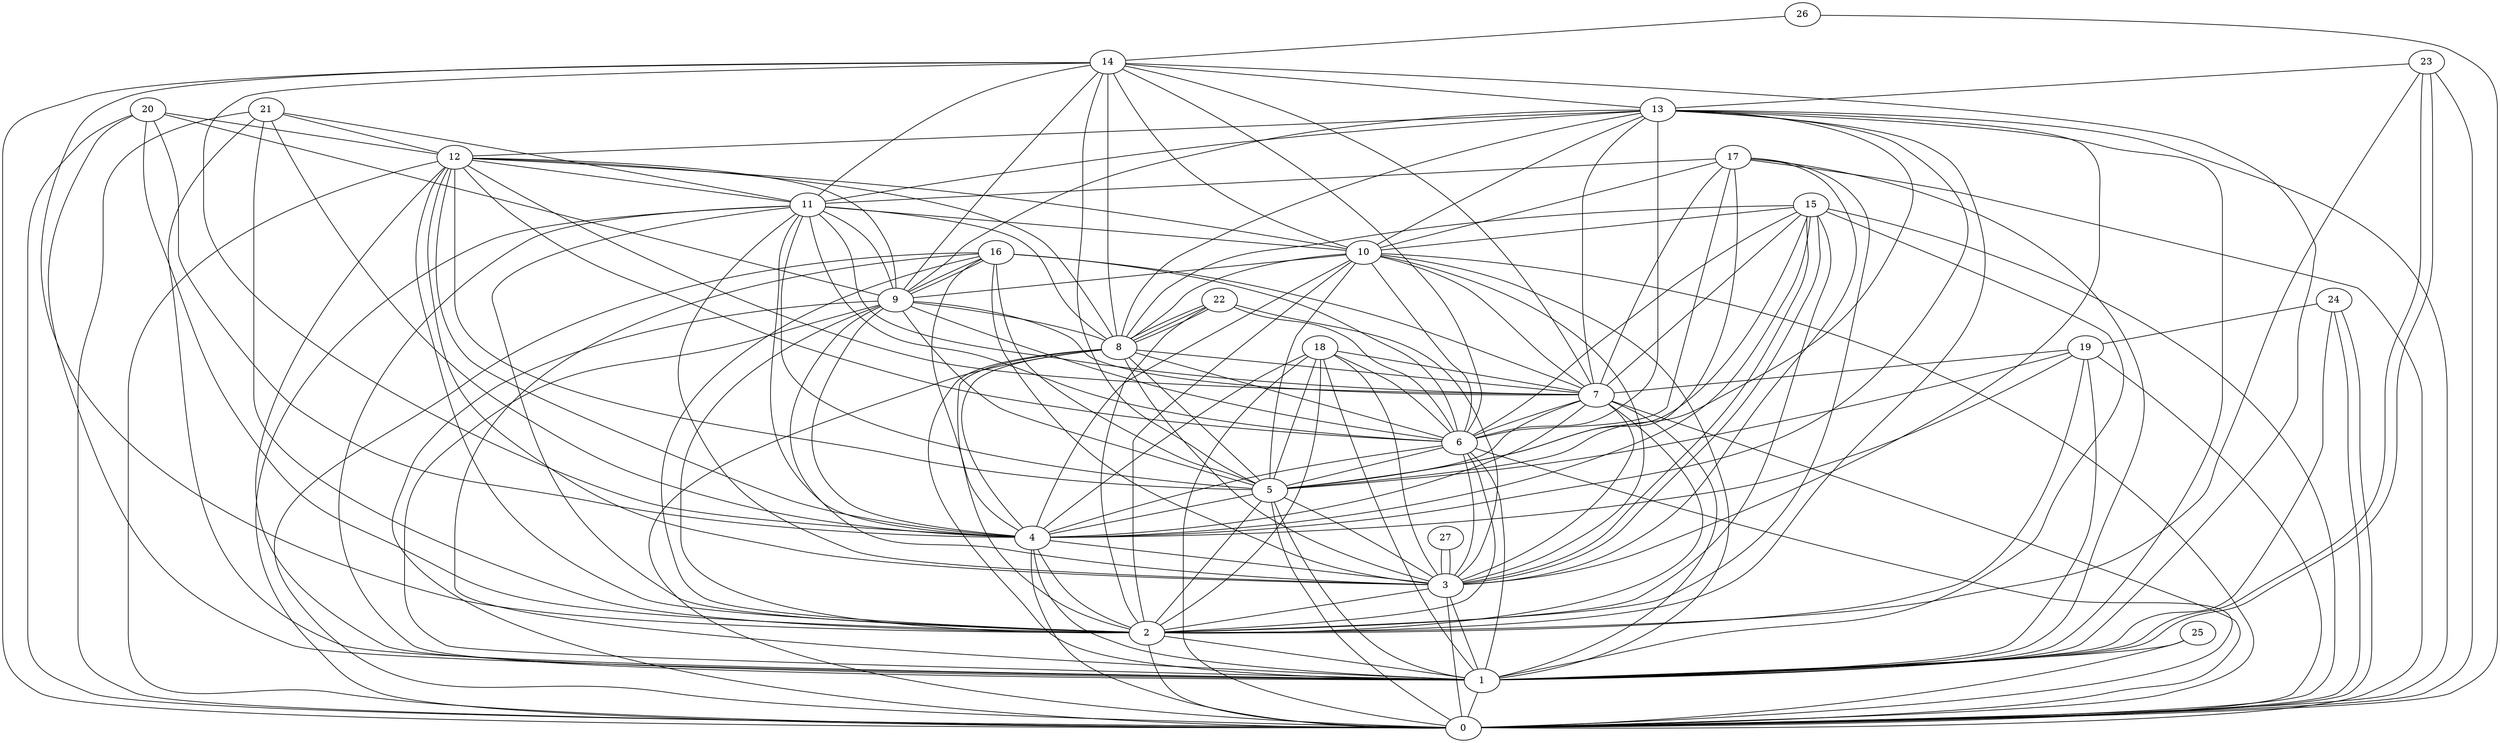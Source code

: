 graph G {
0;
1;
2;
3;
4;
5;
6;
7;
8;
9;
10;
11;
12;
13;
14;
15;
16;
17;
18;
19;
20;
21;
22;
23;
24;
25;
26;
27;
27--3 ;
27--3 ;
26--14 ;
26--0 ;
25--0 ;
25--1 ;
24--0 ;
24--19 ;
24--0 ;
24--1 ;
23--0 ;
23--1 ;
23--13 ;
23--1 ;
23--2 ;
22--6 ;
22--8 ;
22--8 ;
22--8 ;
22--3 ;
22--2 ;
21--4 ;
21--11 ;
21--12 ;
21--0 ;
21--2 ;
21--1 ;
20--9 ;
20--12 ;
20--2 ;
20--4 ;
20--1 ;
20--0 ;
19--2 ;
19--4 ;
19--7 ;
19--5 ;
19--0 ;
19--1 ;
18--5 ;
18--4 ;
18--0 ;
18--7 ;
18--3 ;
18--6 ;
18--2 ;
18--1 ;
17--11 ;
17--7 ;
17--10 ;
17--5 ;
17--3 ;
17--6 ;
17--0 ;
17--1 ;
17--2 ;
16--9 ;
16--6 ;
16--3 ;
16--9 ;
16--5 ;
16--4 ;
16--2 ;
16--1 ;
16--0 ;
16--7 ;
15--6 ;
15--10 ;
15--3 ;
15--3 ;
15--0 ;
15--7 ;
15--5 ;
15--2 ;
15--1 ;
15--8 ;
15--4 ;
14--11 ;
14--10 ;
14--1 ;
14--13 ;
14--7 ;
14--2 ;
14--8 ;
14--0 ;
14--5 ;
14--4 ;
14--6 ;
14--9 ;
13--6 ;
13--11 ;
13--12 ;
13--3 ;
13--2 ;
13--0 ;
13--8 ;
13--10 ;
13--7 ;
13--4 ;
13--1 ;
13--9 ;
13--5 ;
12--2 ;
12--1 ;
12--6 ;
12--10 ;
12--8 ;
12--11 ;
12--7 ;
12--0 ;
12--9 ;
12--3 ;
12--4 ;
12--5 ;
11--7 ;
11--2 ;
11--5 ;
11--0 ;
11--8 ;
11--3 ;
11--9 ;
11--6 ;
11--4 ;
11--10 ;
11--1 ;
10--4 ;
10--7 ;
10--2 ;
10--5 ;
10--1 ;
10--3 ;
10--0 ;
10--6 ;
10--9 ;
10--8 ;
9--0 ;
9--5 ;
9--8 ;
9--1 ;
9--2 ;
9--3 ;
9--4 ;
9--6 ;
9--7 ;
8--1 ;
8--5 ;
8--6 ;
8--3 ;
8--7 ;
8--2 ;
8--0 ;
8--4 ;
7--5 ;
7--1 ;
7--4 ;
7--0 ;
7--3 ;
7--2 ;
7--6 ;
6--3 ;
6--2 ;
6--1 ;
6--0 ;
6--5 ;
6--4 ;
5--4 ;
5--0 ;
5--3 ;
5--2 ;
5--1 ;
4--1 ;
4--2 ;
4--0 ;
4--3 ;
3--1 ;
3--0 ;
3--2 ;
2--0 ;
2--1 ;
1--0 ;
}
